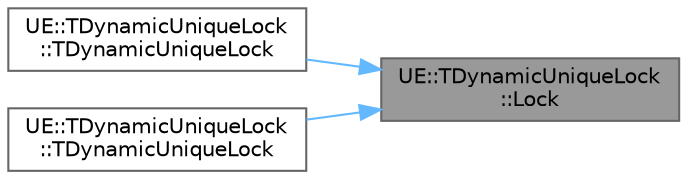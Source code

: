 digraph "UE::TDynamicUniqueLock::Lock"
{
 // INTERACTIVE_SVG=YES
 // LATEX_PDF_SIZE
  bgcolor="transparent";
  edge [fontname=Helvetica,fontsize=10,labelfontname=Helvetica,labelfontsize=10];
  node [fontname=Helvetica,fontsize=10,shape=box,height=0.2,width=0.4];
  rankdir="RL";
  Node1 [id="Node000001",label="UE::TDynamicUniqueLock\l::Lock",height=0.2,width=0.4,color="gray40", fillcolor="grey60", style="filled", fontcolor="black",tooltip="Lock the associated mutex."];
  Node1 -> Node2 [id="edge1_Node000001_Node000002",dir="back",color="steelblue1",style="solid",tooltip=" "];
  Node2 [id="Node000002",label="UE::TDynamicUniqueLock\l::TDynamicUniqueLock",height=0.2,width=0.4,color="grey40", fillcolor="white", style="filled",URL="$df/d9a/classUE_1_1TDynamicUniqueLock.html#a8f2ca7e980e98aa066b630bde1fa36d1",tooltip="Wrap a mutex and lock it."];
  Node1 -> Node3 [id="edge2_Node000001_Node000003",dir="back",color="steelblue1",style="solid",tooltip=" "];
  Node3 [id="Node000003",label="UE::TDynamicUniqueLock\l::TDynamicUniqueLock",height=0.2,width=0.4,color="grey40", fillcolor="white", style="filled",URL="$df/d9a/classUE_1_1TDynamicUniqueLock.html#af5a69d51d6b7718d5ca4780b9db8775c",tooltip="Wrap a mutex without locking it."];
}
